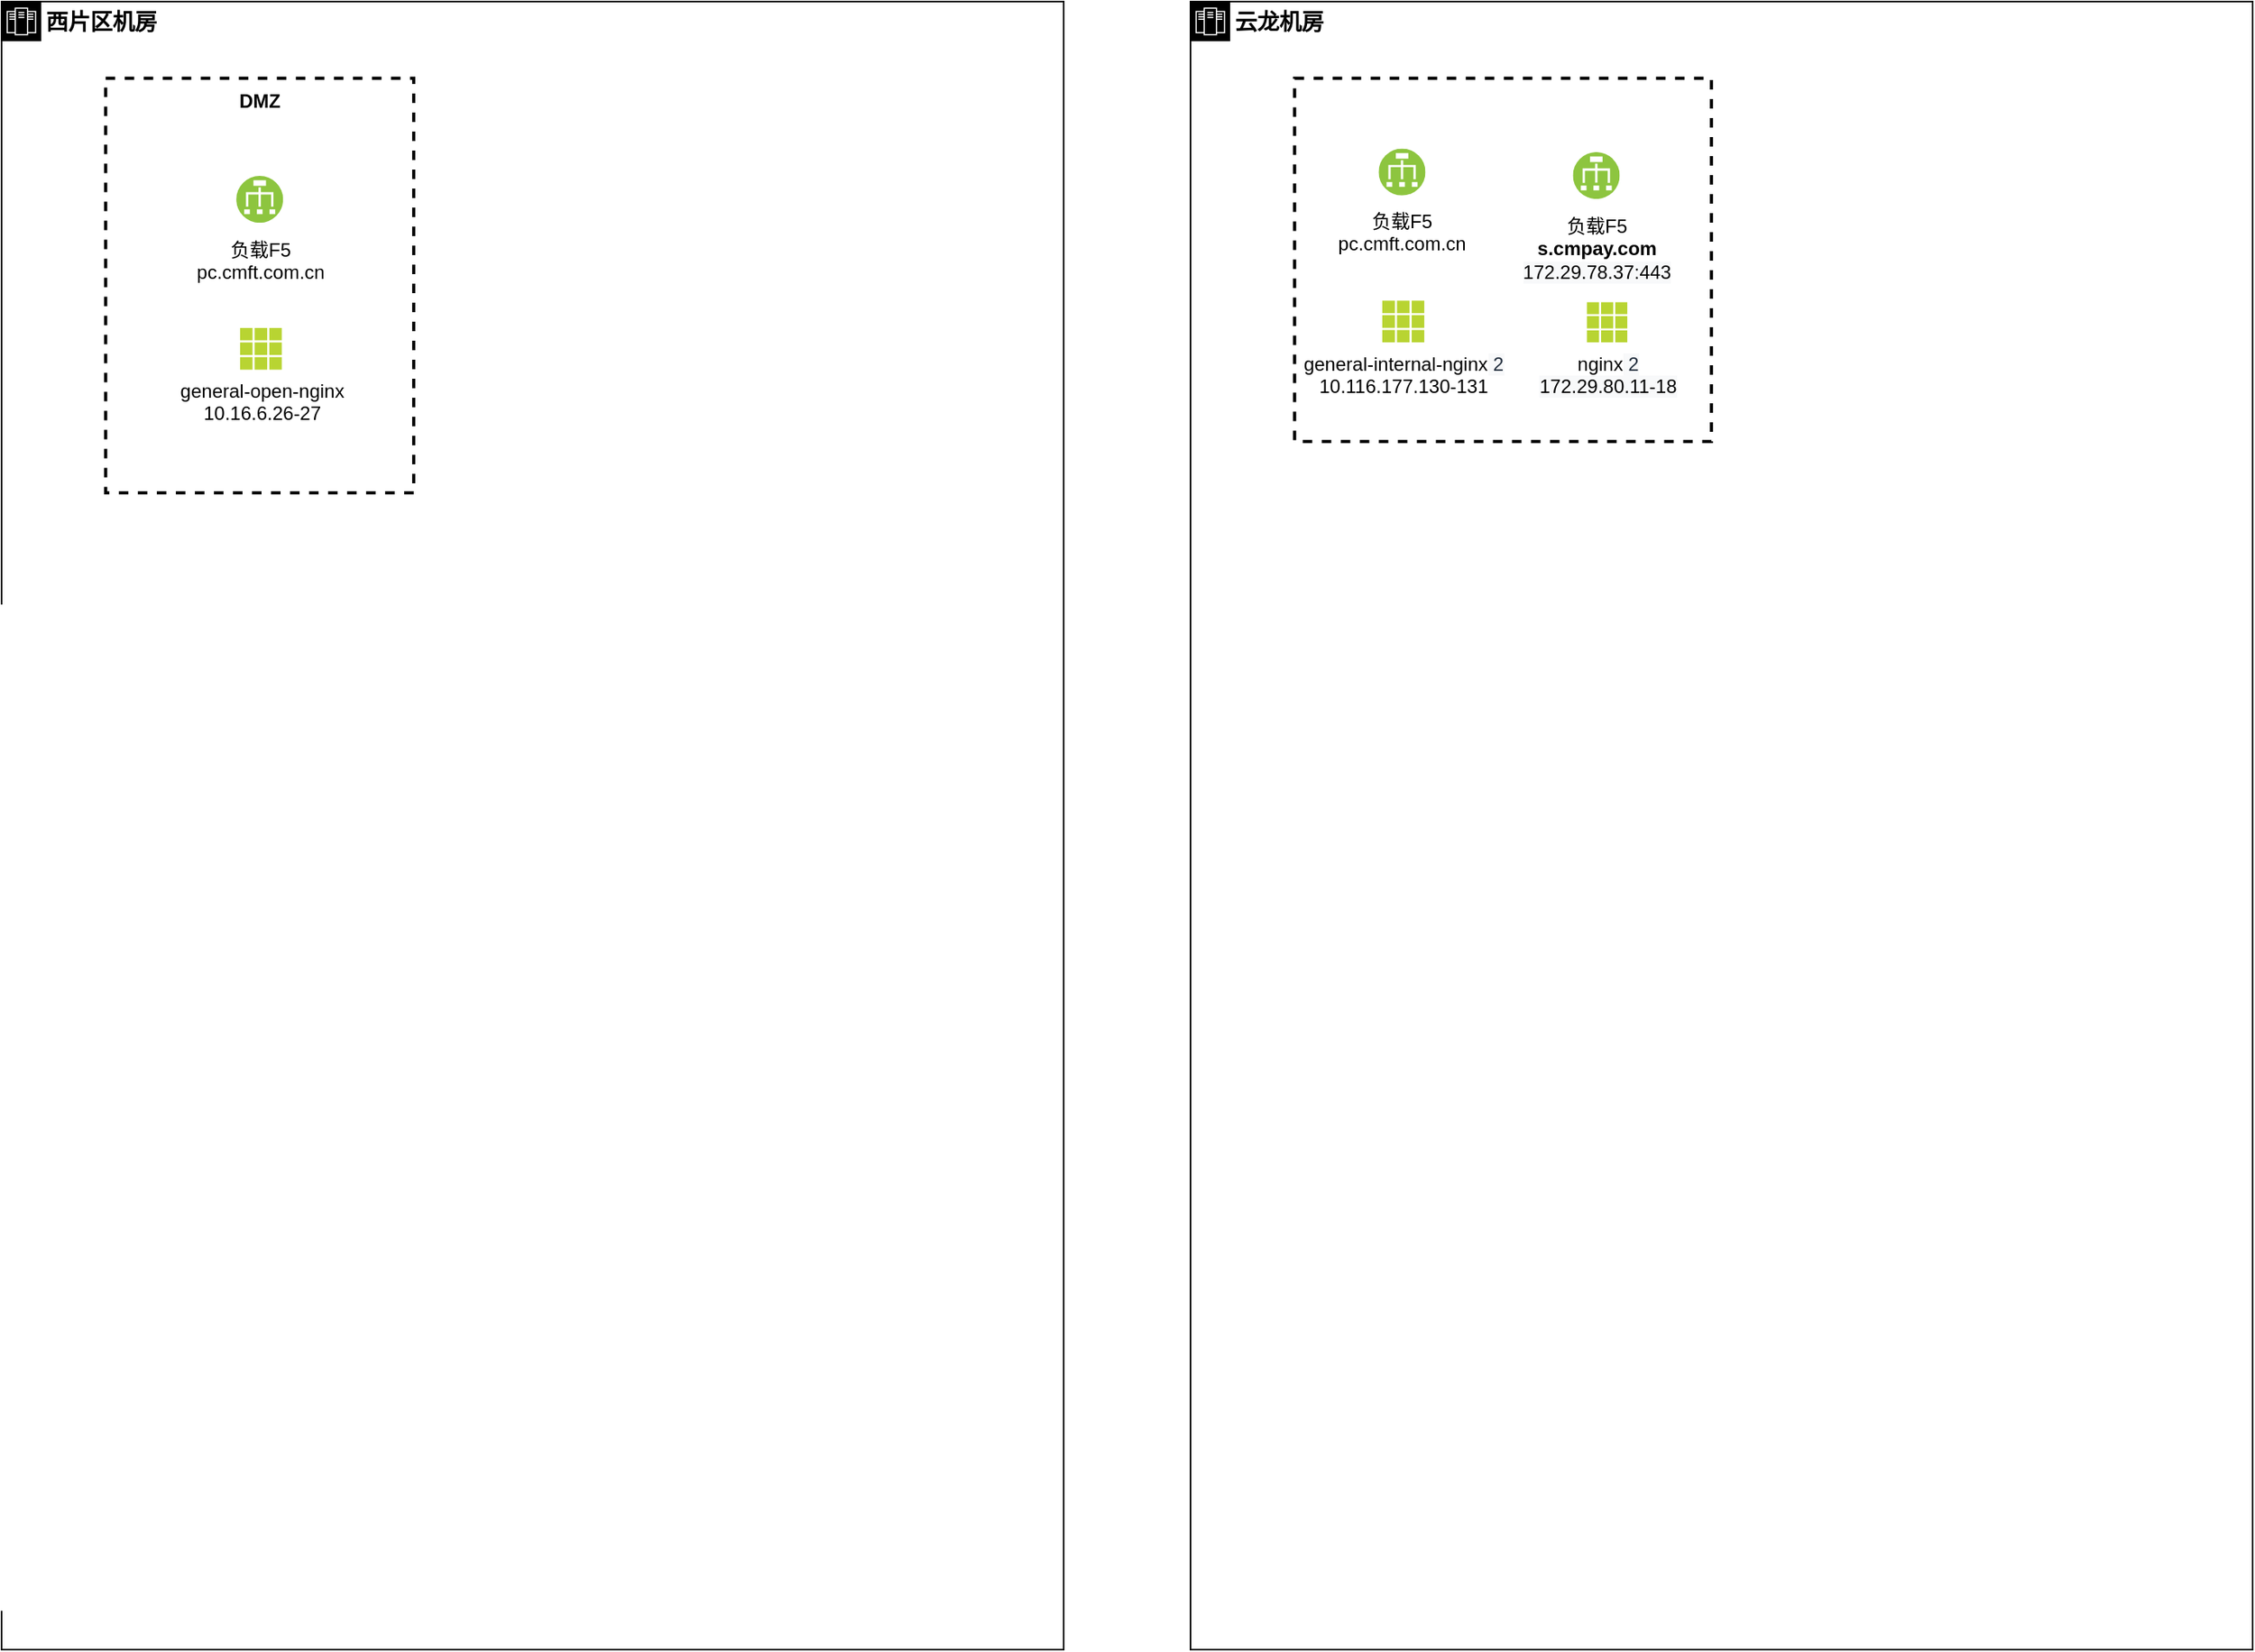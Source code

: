 <mxfile version="21.0.2" type="github">
  <diagram name="第 1 页" id="He39Cw0mRwXLMU8mr1HO">
    <mxGraphModel dx="-220" dy="361" grid="1" gridSize="10" guides="1" tooltips="1" connect="1" arrows="1" fold="1" page="1" pageScale="1" pageWidth="827" pageHeight="1169" math="0" shadow="0">
      <root>
        <mxCell id="0" />
        <mxCell id="1" parent="0" />
        <mxCell id="12QfZj_Pv1xLxBVcL5fY-5" value="&lt;b&gt;西片区机房&lt;/b&gt;" style="shape=mxgraph.ibm.box;prType=zone;fontStyle=0;verticalAlign=top;align=left;spacingLeft=32;spacingTop=4;rounded=0;whiteSpace=wrap;html=1;strokeWidth=1;dashed=0;container=1;spacing=-4;collapsible=0;fontSize=14;" vertex="1" parent="1">
          <mxGeometry x="945" y="40" width="670" height="1040" as="geometry" />
        </mxCell>
        <mxCell id="12QfZj_Pv1xLxBVcL5fY-6" value="" style="fillColor=none;strokeColor=#000000;dashed=1;verticalAlign=top;fontStyle=1;fontColor=#000000;strokeWidth=2;" vertex="1" parent="12QfZj_Pv1xLxBVcL5fY-5">
          <mxGeometry x="65.66" y="48.39" width="194.34" height="261.61" as="geometry" />
        </mxCell>
        <mxCell id="12QfZj_Pv1xLxBVcL5fY-1" value="&lt;font color=&quot;#000000&quot;&gt;负载F5&lt;br&gt;&lt;/font&gt;&lt;font color=&quot;#000000&quot;&gt;pc.cmft.com.cn&lt;br&gt;&lt;br&gt;&lt;/font&gt;" style="aspect=fixed;perimeter=ellipsePerimeter;html=1;align=center;shadow=0;dashed=0;fontColor=#4277BB;labelBackgroundColor=#ffffff;fontSize=12;spacingTop=3;image;image=img/lib/ibm/vpc/LoadBalancer.svg;strokeColor=#3399FF;strokeWidth=2;" vertex="1" parent="12QfZj_Pv1xLxBVcL5fY-5">
          <mxGeometry x="148.045" y="110.0" width="29.565" height="29.565" as="geometry" />
        </mxCell>
        <mxCell id="12QfZj_Pv1xLxBVcL5fY-2" value="general-open-nginx&lt;br&gt;10.16.6.26-27" style="aspect=fixed;html=1;points=[];align=center;image;fontSize=12;image=img/lib/mscae/Grid3x3.svg;dashed=1;strokeColor=#3399FF;strokeWidth=2;" vertex="1" parent="12QfZj_Pv1xLxBVcL5fY-5">
          <mxGeometry x="150.35" y="205.824" width="26.512" height="26.512" as="geometry" />
        </mxCell>
        <mxCell id="12QfZj_Pv1xLxBVcL5fY-15" value="&lt;b&gt;DMZ&lt;/b&gt;" style="text;html=1;strokeColor=none;fillColor=none;align=center;verticalAlign=middle;whiteSpace=wrap;rounded=0;" vertex="1" parent="12QfZj_Pv1xLxBVcL5fY-5">
          <mxGeometry x="132.83" y="48.39" width="60" height="30" as="geometry" />
        </mxCell>
        <mxCell id="12QfZj_Pv1xLxBVcL5fY-9" value="&lt;b&gt;云龙机房&lt;/b&gt;" style="shape=mxgraph.ibm.box;prType=zone;fontStyle=0;verticalAlign=top;align=left;spacingLeft=32;spacingTop=4;rounded=0;whiteSpace=wrap;html=1;strokeWidth=1;dashed=0;container=1;spacing=-4;collapsible=0;fontSize=14;" vertex="1" parent="1">
          <mxGeometry x="1695" y="40" width="670" height="1040" as="geometry" />
        </mxCell>
        <mxCell id="12QfZj_Pv1xLxBVcL5fY-10" value="" style="fillColor=none;strokeColor=#000000;dashed=1;verticalAlign=top;fontStyle=1;fontColor=#000000;strokeWidth=2;" vertex="1" parent="12QfZj_Pv1xLxBVcL5fY-9">
          <mxGeometry x="65.658" y="48.391" width="262.952" height="229.226" as="geometry" />
        </mxCell>
        <mxCell id="12QfZj_Pv1xLxBVcL5fY-11" value="&lt;font color=&quot;#000000&quot;&gt;负载F5&lt;br&gt;&lt;b&gt;s.cmpay.com&lt;br&gt;&lt;/b&gt;&lt;/font&gt;&lt;span style=&quot;color: rgb(0 , 0 , 0) ; background-color: rgb(248 , 249 , 250)&quot;&gt;172.29.78.37:443&lt;/span&gt;&lt;font color=&quot;#000000&quot;&gt;&lt;br&gt;&lt;br&gt;&lt;/font&gt;" style="aspect=fixed;perimeter=ellipsePerimeter;html=1;align=center;shadow=0;dashed=0;fontColor=#4277BB;labelBackgroundColor=#ffffff;fontSize=12;spacingTop=3;image;image=img/lib/ibm/vpc/LoadBalancer.svg;strokeColor=#3399FF;strokeWidth=2;" vertex="1" parent="12QfZj_Pv1xLxBVcL5fY-9">
          <mxGeometry x="241.2" y="94.991" width="29.565" height="29.565" as="geometry" />
        </mxCell>
        <mxCell id="12QfZj_Pv1xLxBVcL5fY-12" value="nginx&lt;font color=&quot;#232f3e&quot;&gt;&lt;span style=&quot;background-color: rgb(248 , 249 , 250)&quot;&gt;&amp;nbsp;2&lt;/span&gt;&lt;/font&gt;&lt;span style=&quot;background-color: rgb(248 , 249 , 250)&quot;&gt;&lt;br&gt;&lt;/span&gt;&lt;span style=&quot;background-color: rgb(248 , 249 , 250)&quot;&gt;172.29.80.11-18&lt;/span&gt;" style="aspect=fixed;html=1;points=[];align=center;image;fontSize=12;image=img/lib/mscae/Grid3x3.svg;dashed=1;strokeColor=#3399FF;strokeWidth=2;" vertex="1" parent="12QfZj_Pv1xLxBVcL5fY-9">
          <mxGeometry x="250.044" y="189.566" width="25.582" height="25.582" as="geometry" />
        </mxCell>
        <mxCell id="12QfZj_Pv1xLxBVcL5fY-13" value="&lt;font color=&quot;#000000&quot;&gt;负载F5&lt;br&gt;&lt;/font&gt;&lt;font color=&quot;#000000&quot;&gt;pc.cmft.com.cn&lt;br&gt;&lt;br&gt;&lt;/font&gt;" style="aspect=fixed;perimeter=ellipsePerimeter;html=1;align=center;shadow=0;dashed=0;fontColor=#4277BB;labelBackgroundColor=#ffffff;fontSize=12;spacingTop=3;image;image=img/lib/ibm/vpc/LoadBalancer.svg;strokeColor=#3399FF;strokeWidth=2;" vertex="1" parent="12QfZj_Pv1xLxBVcL5fY-9">
          <mxGeometry x="118.665" y="92.81" width="29.565" height="29.565" as="geometry" />
        </mxCell>
        <mxCell id="12QfZj_Pv1xLxBVcL5fY-14" value="general-internal-nginx&lt;font color=&quot;#232f3e&quot;&gt;&lt;span style=&quot;background-color: rgb(248 , 249 , 250)&quot;&gt;&amp;nbsp;2&lt;/span&gt;&lt;/font&gt;&lt;br&gt;10.116.177.130-131" style="aspect=fixed;html=1;points=[];align=center;image;fontSize=12;image=img/lib/mscae/Grid3x3.svg;dashed=1;strokeColor=#3399FF;strokeWidth=2;" vertex="1" parent="12QfZj_Pv1xLxBVcL5fY-9">
          <mxGeometry x="120.97" y="188.634" width="26.512" height="26.512" as="geometry" />
        </mxCell>
      </root>
    </mxGraphModel>
  </diagram>
</mxfile>
